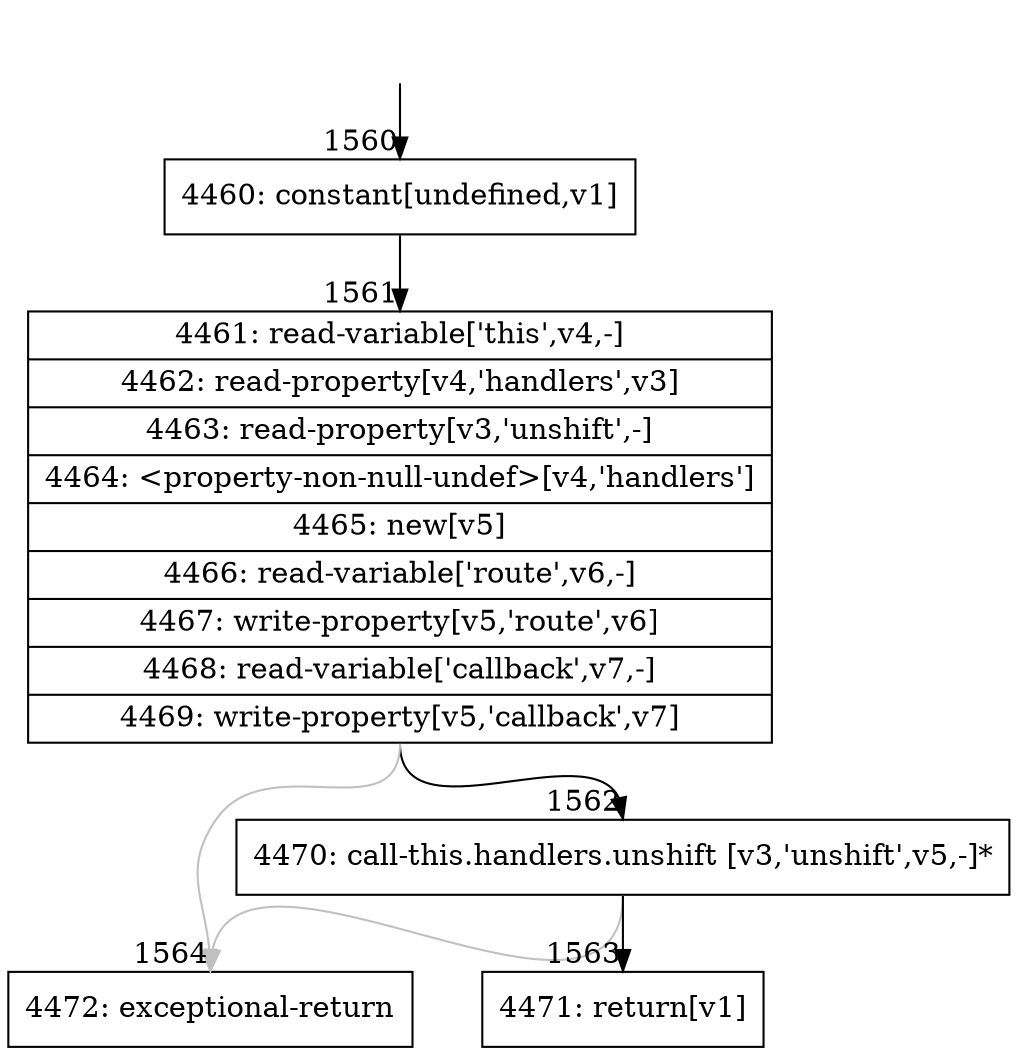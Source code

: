 digraph {
rankdir="TD"
BB_entry111[shape=none,label=""];
BB_entry111 -> BB1560 [tailport=s, headport=n, headlabel="    1560"]
BB1560 [shape=record label="{4460: constant[undefined,v1]}" ] 
BB1560 -> BB1561 [tailport=s, headport=n, headlabel="      1561"]
BB1561 [shape=record label="{4461: read-variable['this',v4,-]|4462: read-property[v4,'handlers',v3]|4463: read-property[v3,'unshift',-]|4464: \<property-non-null-undef\>[v4,'handlers']|4465: new[v5]|4466: read-variable['route',v6,-]|4467: write-property[v5,'route',v6]|4468: read-variable['callback',v7,-]|4469: write-property[v5,'callback',v7]}" ] 
BB1561 -> BB1562 [tailport=s, headport=n, headlabel="      1562"]
BB1561 -> BB1564 [tailport=s, headport=n, color=gray, headlabel="      1564"]
BB1562 [shape=record label="{4470: call-this.handlers.unshift [v3,'unshift',v5,-]*}" ] 
BB1562 -> BB1563 [tailport=s, headport=n, headlabel="      1563"]
BB1562 -> BB1564 [tailport=s, headport=n, color=gray]
BB1563 [shape=record label="{4471: return[v1]}" ] 
BB1564 [shape=record label="{4472: exceptional-return}" ] 
//#$~ 1461
}
